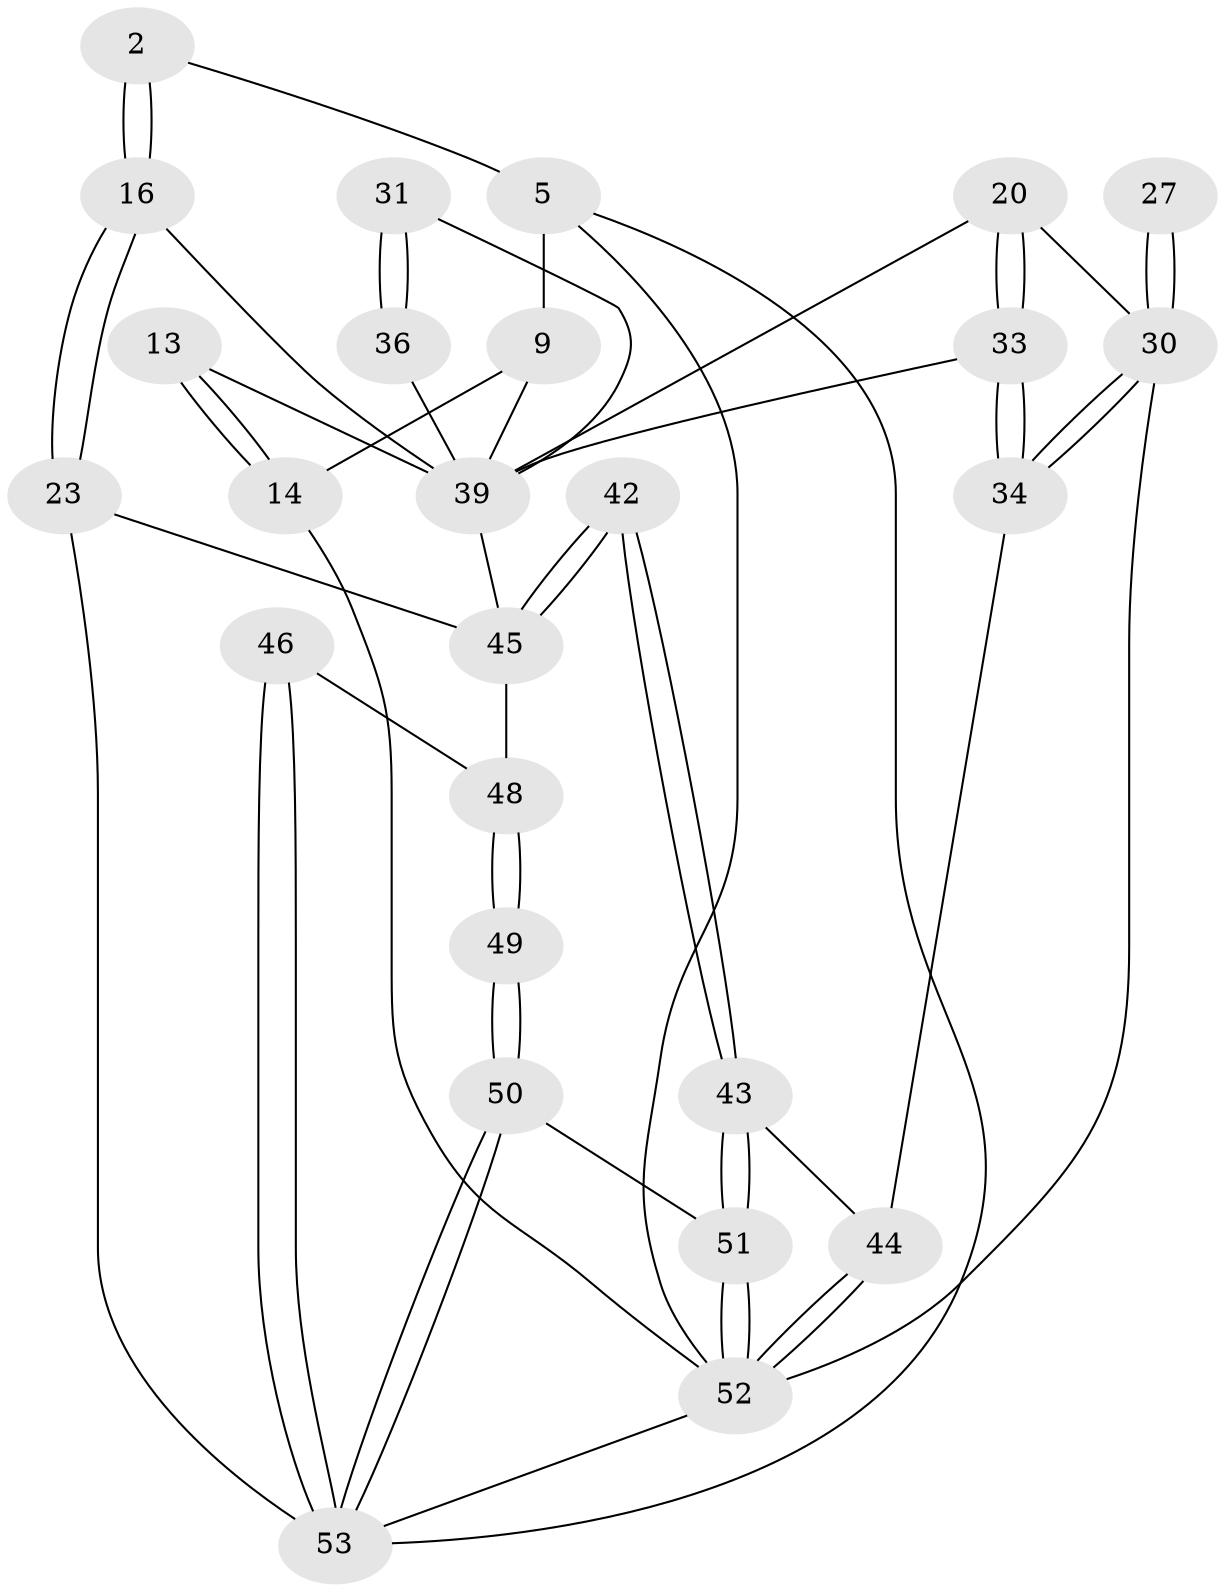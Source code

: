 // original degree distribution, {3: 0.05660377358490566, 5: 0.4339622641509434, 6: 0.24528301886792453, 4: 0.2641509433962264}
// Generated by graph-tools (version 1.1) at 2025/01/03/09/25 05:01:28]
// undirected, 26 vertices, 58 edges
graph export_dot {
graph [start="1"]
  node [color=gray90,style=filled];
  2 [pos="+1+0.043384506494080585"];
  5 [pos="+0.8001582755643458+0.07398803955690444",super="+4"];
  9 [pos="+0.504608233929989+0",super="+8"];
  13 [pos="+0.43401171182049464+0"];
  14 [pos="+0.48557133589900064+0"];
  16 [pos="+1+0.26421175029177063",super="+6+1"];
  20 [pos="+0.21019481136291193+0.30058595555308665"];
  23 [pos="+1+0.528357658924568"];
  27 [pos="+0+0.0036223760665625086"];
  30 [pos="+0+0.4992499189708894",super="+21+22"];
  31 [pos="+0.31336753549286045+0.46326355356490573",super="+29+28"];
  33 [pos="+0.19746441997570646+0.5291150578035647"];
  34 [pos="+0+0.6170652764748948"];
  36 [pos="+0.4503791066793708+0.3897235331549278"];
  39 [pos="+0.37200673345572777+0.6722834935931485",super="+35+32+26+11+19"];
  42 [pos="+0.39061582397344313+0.7576097742167331"];
  43 [pos="+0.38656990800874685+0.769305502322426"];
  44 [pos="+0.2204943631926193+0.8601797221477673",super="+37"];
  45 [pos="+0.6807395289443041+0.8005264402182736",super="+24+41"];
  46 [pos="+0.8622062306250875+0.8948302584574032"];
  48 [pos="+0.6821064007387748+0.8045363863150136",super="+47"];
  49 [pos="+0.6251354777324133+1"];
  50 [pos="+0.5793341619622685+1"];
  51 [pos="+0.5465857498584183+1"];
  52 [pos="+0.14102063157932226+1",super="+38"];
  53 [pos="+0.7535050558940831+1",super="+40"];
  2 -- 16 [weight=2];
  2 -- 16;
  2 -- 5;
  5 -- 53;
  5 -- 9 [weight=2];
  5 -- 52;
  9 -- 14;
  9 -- 39;
  13 -- 14;
  13 -- 14;
  13 -- 39;
  14 -- 52;
  16 -- 23;
  16 -- 23;
  16 -- 39;
  20 -- 33;
  20 -- 33;
  20 -- 30;
  20 -- 39;
  23 -- 53;
  23 -- 45;
  27 -- 30 [weight=3];
  27 -- 30;
  30 -- 34;
  30 -- 34;
  30 -- 52;
  31 -- 36 [weight=2];
  31 -- 36;
  31 -- 39 [weight=3];
  33 -- 34;
  33 -- 34;
  33 -- 39;
  34 -- 44;
  36 -- 39;
  39 -- 45 [weight=2];
  42 -- 43;
  42 -- 43;
  42 -- 45 [weight=2];
  42 -- 45;
  43 -- 44;
  43 -- 51;
  43 -- 51;
  44 -- 52 [weight=2];
  44 -- 52;
  45 -- 48;
  46 -- 53 [weight=2];
  46 -- 53;
  46 -- 48;
  48 -- 49 [weight=2];
  48 -- 49;
  49 -- 50;
  49 -- 50;
  50 -- 51;
  50 -- 53;
  50 -- 53;
  51 -- 52;
  51 -- 52;
  52 -- 53;
}
